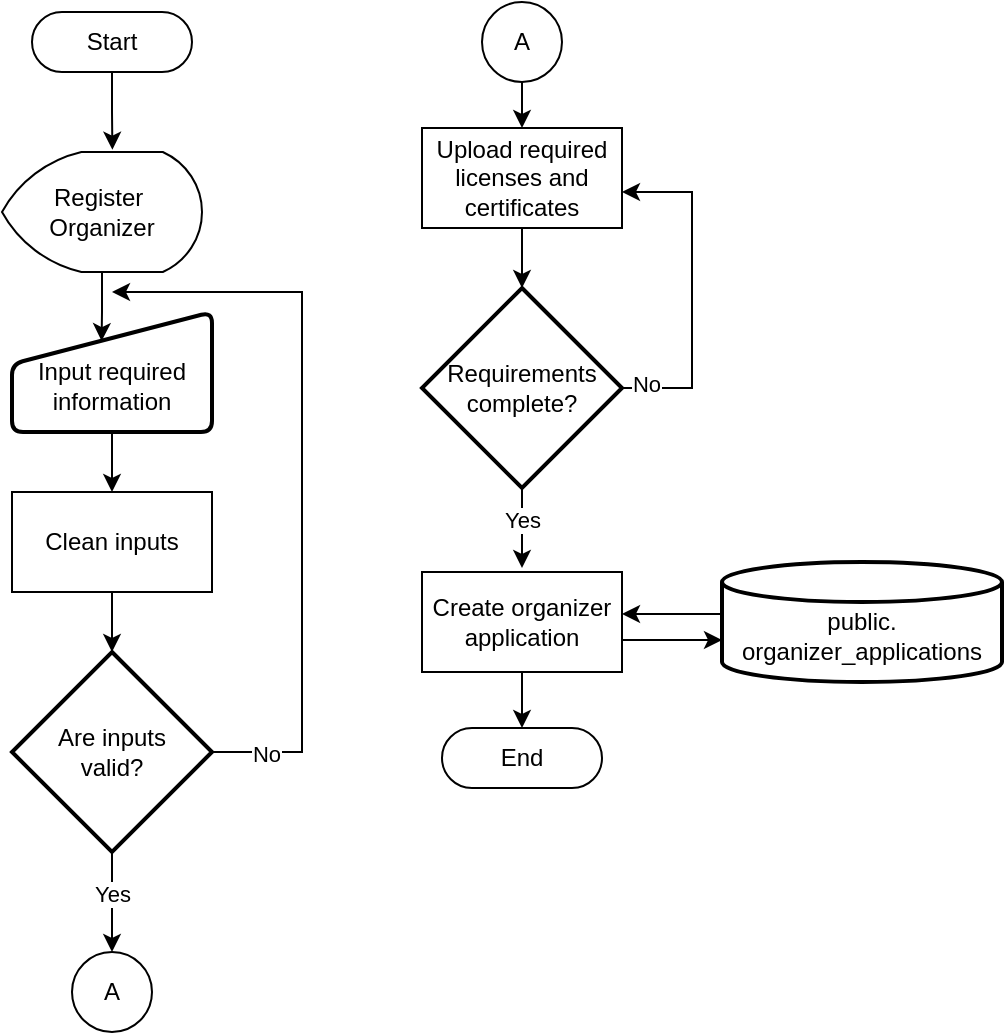 <mxfile version="27.0.5">
  <diagram name="Page-1" id="RVKCvZgy4VuLs7nj0CDS">
    <mxGraphModel dx="1785" dy="626" grid="1" gridSize="10" guides="1" tooltips="1" connect="1" arrows="1" fold="1" page="1" pageScale="1" pageWidth="850" pageHeight="1100" math="0" shadow="0">
      <root>
        <mxCell id="0" />
        <mxCell id="1" parent="0" />
        <mxCell id="heEMUXXf4dQ5ZzVVvzIq-2" value="Start" style="html=1;dashed=0;whiteSpace=wrap;shape=mxgraph.dfd.start" vertex="1" parent="1">
          <mxGeometry x="-555" y="190" width="80" height="30" as="geometry" />
        </mxCell>
        <mxCell id="heEMUXXf4dQ5ZzVVvzIq-3" value="&lt;div&gt;&lt;br&gt;&lt;/div&gt;Input required information" style="html=1;strokeWidth=2;shape=manualInput;whiteSpace=wrap;rounded=1;size=26;arcSize=11;" vertex="1" parent="1">
          <mxGeometry x="-565" y="340" width="100" height="60" as="geometry" />
        </mxCell>
        <mxCell id="heEMUXXf4dQ5ZzVVvzIq-4" value="Register&amp;nbsp;&lt;div&gt;Organizer&lt;/div&gt;" style="strokeWidth=1;html=1;shape=mxgraph.flowchart.display;whiteSpace=wrap;" vertex="1" parent="1">
          <mxGeometry x="-570" y="260" width="100" height="60" as="geometry" />
        </mxCell>
        <mxCell id="heEMUXXf4dQ5ZzVVvzIq-5" style="edgeStyle=orthogonalEdgeStyle;rounded=0;orthogonalLoop=1;jettySize=auto;html=1;entryX=0.552;entryY=-0.019;entryDx=0;entryDy=0;entryPerimeter=0;" edge="1" parent="1" source="heEMUXXf4dQ5ZzVVvzIq-2" target="heEMUXXf4dQ5ZzVVvzIq-4">
          <mxGeometry relative="1" as="geometry" />
        </mxCell>
        <mxCell id="heEMUXXf4dQ5ZzVVvzIq-6" style="edgeStyle=orthogonalEdgeStyle;rounded=0;orthogonalLoop=1;jettySize=auto;html=1;entryX=0.448;entryY=0.242;entryDx=0;entryDy=0;entryPerimeter=0;" edge="1" parent="1" source="heEMUXXf4dQ5ZzVVvzIq-4" target="heEMUXXf4dQ5ZzVVvzIq-3">
          <mxGeometry relative="1" as="geometry" />
        </mxCell>
        <mxCell id="heEMUXXf4dQ5ZzVVvzIq-7" style="edgeStyle=orthogonalEdgeStyle;rounded=0;orthogonalLoop=1;jettySize=auto;html=1;entryX=0.5;entryY=0;entryDx=0;entryDy=0;entryPerimeter=0;" edge="1" parent="1" source="heEMUXXf4dQ5ZzVVvzIq-3">
          <mxGeometry relative="1" as="geometry">
            <mxPoint x="-515" y="430" as="targetPoint" />
          </mxGeometry>
        </mxCell>
        <mxCell id="heEMUXXf4dQ5ZzVVvzIq-8" value="Clean inputs" style="html=1;dashed=0;whiteSpace=wrap;" vertex="1" parent="1">
          <mxGeometry x="-565" y="430" width="100" height="50" as="geometry" />
        </mxCell>
        <mxCell id="heEMUXXf4dQ5ZzVVvzIq-9" style="edgeStyle=orthogonalEdgeStyle;rounded=0;orthogonalLoop=1;jettySize=auto;html=1;" edge="1" parent="1" source="heEMUXXf4dQ5ZzVVvzIq-13">
          <mxGeometry relative="1" as="geometry">
            <mxPoint x="-515" y="330" as="targetPoint" />
            <Array as="points">
              <mxPoint x="-420" y="560" />
              <mxPoint x="-420" y="330" />
            </Array>
          </mxGeometry>
        </mxCell>
        <mxCell id="heEMUXXf4dQ5ZzVVvzIq-10" value="No" style="edgeLabel;html=1;align=center;verticalAlign=middle;resizable=0;points=[];" vertex="1" connectable="0" parent="heEMUXXf4dQ5ZzVVvzIq-9">
          <mxGeometry x="-0.855" y="-1" relative="1" as="geometry">
            <mxPoint as="offset" />
          </mxGeometry>
        </mxCell>
        <mxCell id="heEMUXXf4dQ5ZzVVvzIq-11" style="edgeStyle=orthogonalEdgeStyle;rounded=0;orthogonalLoop=1;jettySize=auto;html=1;entryX=0.5;entryY=0;entryDx=0;entryDy=0;entryPerimeter=0;" edge="1" parent="1" source="heEMUXXf4dQ5ZzVVvzIq-13" target="heEMUXXf4dQ5ZzVVvzIq-24">
          <mxGeometry relative="1" as="geometry">
            <mxPoint x="-515" y="640" as="targetPoint" />
          </mxGeometry>
        </mxCell>
        <mxCell id="heEMUXXf4dQ5ZzVVvzIq-12" value="Yes" style="edgeLabel;html=1;align=center;verticalAlign=middle;resizable=0;points=[];" vertex="1" connectable="0" parent="heEMUXXf4dQ5ZzVVvzIq-11">
          <mxGeometry x="-0.179" relative="1" as="geometry">
            <mxPoint as="offset" />
          </mxGeometry>
        </mxCell>
        <mxCell id="heEMUXXf4dQ5ZzVVvzIq-13" value="Are inputs&lt;div&gt;valid?&lt;/div&gt;" style="strokeWidth=2;html=1;shape=mxgraph.flowchart.decision;whiteSpace=wrap;" vertex="1" parent="1">
          <mxGeometry x="-565" y="510" width="100" height="100" as="geometry" />
        </mxCell>
        <mxCell id="heEMUXXf4dQ5ZzVVvzIq-14" style="edgeStyle=orthogonalEdgeStyle;rounded=0;orthogonalLoop=1;jettySize=auto;html=1;entryX=0.5;entryY=0;entryDx=0;entryDy=0;entryPerimeter=0;" edge="1" parent="1" source="heEMUXXf4dQ5ZzVVvzIq-8" target="heEMUXXf4dQ5ZzVVvzIq-13">
          <mxGeometry relative="1" as="geometry" />
        </mxCell>
        <mxCell id="heEMUXXf4dQ5ZzVVvzIq-15" value="Upload required licenses and certificates" style="html=1;dashed=0;whiteSpace=wrap;" vertex="1" parent="1">
          <mxGeometry x="-360" y="248" width="100" height="50" as="geometry" />
        </mxCell>
        <mxCell id="heEMUXXf4dQ5ZzVVvzIq-16" style="edgeStyle=orthogonalEdgeStyle;rounded=0;orthogonalLoop=1;jettySize=auto;html=1;entryX=0.5;entryY=0;entryDx=0;entryDy=0;" edge="1" parent="1" source="heEMUXXf4dQ5ZzVVvzIq-18">
          <mxGeometry relative="1" as="geometry">
            <mxPoint x="-310" y="468" as="targetPoint" />
          </mxGeometry>
        </mxCell>
        <mxCell id="heEMUXXf4dQ5ZzVVvzIq-17" value="Yes" style="edgeLabel;html=1;align=center;verticalAlign=middle;resizable=0;points=[];" vertex="1" connectable="0" parent="heEMUXXf4dQ5ZzVVvzIq-16">
          <mxGeometry x="-0.218" relative="1" as="geometry">
            <mxPoint as="offset" />
          </mxGeometry>
        </mxCell>
        <mxCell id="heEMUXXf4dQ5ZzVVvzIq-18" value="Requirements complete?" style="strokeWidth=2;html=1;shape=mxgraph.flowchart.decision;whiteSpace=wrap;" vertex="1" parent="1">
          <mxGeometry x="-360" y="328" width="100" height="100" as="geometry" />
        </mxCell>
        <mxCell id="heEMUXXf4dQ5ZzVVvzIq-19" style="edgeStyle=orthogonalEdgeStyle;rounded=0;orthogonalLoop=1;jettySize=auto;html=1;entryX=0.5;entryY=0;entryDx=0;entryDy=0;entryPerimeter=0;" edge="1" parent="1" source="heEMUXXf4dQ5ZzVVvzIq-15" target="heEMUXXf4dQ5ZzVVvzIq-18">
          <mxGeometry relative="1" as="geometry" />
        </mxCell>
        <mxCell id="heEMUXXf4dQ5ZzVVvzIq-20" value="End" style="html=1;dashed=0;whiteSpace=wrap;shape=mxgraph.dfd.start" vertex="1" parent="1">
          <mxGeometry x="-350" y="548" width="80" height="30" as="geometry" />
        </mxCell>
        <mxCell id="heEMUXXf4dQ5ZzVVvzIq-21" style="edgeStyle=orthogonalEdgeStyle;rounded=0;orthogonalLoop=1;jettySize=auto;html=1;entryX=0.5;entryY=0.5;entryDx=0;entryDy=-15;entryPerimeter=0;" edge="1" parent="1" target="heEMUXXf4dQ5ZzVVvzIq-20">
          <mxGeometry relative="1" as="geometry">
            <mxPoint x="-310" y="518" as="sourcePoint" />
          </mxGeometry>
        </mxCell>
        <mxCell id="heEMUXXf4dQ5ZzVVvzIq-22" style="edgeStyle=orthogonalEdgeStyle;rounded=0;orthogonalLoop=1;jettySize=auto;html=1;entryX=1;entryY=0.64;entryDx=0;entryDy=0;entryPerimeter=0;" edge="1" parent="1" source="heEMUXXf4dQ5ZzVVvzIq-18" target="heEMUXXf4dQ5ZzVVvzIq-15">
          <mxGeometry relative="1" as="geometry">
            <Array as="points">
              <mxPoint x="-225" y="378" />
              <mxPoint x="-225" y="280" />
            </Array>
            <mxPoint x="-250" y="280" as="targetPoint" />
          </mxGeometry>
        </mxCell>
        <mxCell id="heEMUXXf4dQ5ZzVVvzIq-23" value="No" style="edgeLabel;html=1;align=center;verticalAlign=middle;resizable=0;points=[];" vertex="1" connectable="0" parent="heEMUXXf4dQ5ZzVVvzIq-22">
          <mxGeometry x="-0.856" y="2" relative="1" as="geometry">
            <mxPoint as="offset" />
          </mxGeometry>
        </mxCell>
        <mxCell id="heEMUXXf4dQ5ZzVVvzIq-24" value="" style="verticalLabelPosition=bottom;verticalAlign=top;html=1;shape=mxgraph.flowchart.on-page_reference;" vertex="1" parent="1">
          <mxGeometry x="-535" y="660" width="40" height="40" as="geometry" />
        </mxCell>
        <mxCell id="heEMUXXf4dQ5ZzVVvzIq-25" value="A" style="text;html=1;align=center;verticalAlign=middle;whiteSpace=wrap;rounded=0;" vertex="1" parent="1">
          <mxGeometry x="-530" y="667.5" width="30" height="25" as="geometry" />
        </mxCell>
        <mxCell id="heEMUXXf4dQ5ZzVVvzIq-26" style="edgeStyle=orthogonalEdgeStyle;rounded=0;orthogonalLoop=1;jettySize=auto;html=1;" edge="1" parent="1" source="heEMUXXf4dQ5ZzVVvzIq-27" target="heEMUXXf4dQ5ZzVVvzIq-15">
          <mxGeometry relative="1" as="geometry" />
        </mxCell>
        <mxCell id="heEMUXXf4dQ5ZzVVvzIq-27" value="" style="verticalLabelPosition=bottom;verticalAlign=top;html=1;shape=mxgraph.flowchart.on-page_reference;" vertex="1" parent="1">
          <mxGeometry x="-330" y="185" width="40" height="40" as="geometry" />
        </mxCell>
        <mxCell id="heEMUXXf4dQ5ZzVVvzIq-28" value="A" style="text;html=1;align=center;verticalAlign=middle;whiteSpace=wrap;rounded=0;" vertex="1" parent="1">
          <mxGeometry x="-325" y="192.5" width="30" height="25" as="geometry" />
        </mxCell>
        <mxCell id="heEMUXXf4dQ5ZzVVvzIq-29" value="Create organizer application" style="html=1;dashed=0;whiteSpace=wrap;" vertex="1" parent="1">
          <mxGeometry x="-360" y="470" width="100" height="50" as="geometry" />
        </mxCell>
        <mxCell id="heEMUXXf4dQ5ZzVVvzIq-30" style="edgeStyle=orthogonalEdgeStyle;rounded=0;orthogonalLoop=1;jettySize=auto;html=1;entryX=1;entryY=0.5;entryDx=0;entryDy=0;" edge="1" parent="1">
          <mxGeometry relative="1" as="geometry">
            <mxPoint x="-210" y="491" as="sourcePoint" />
            <mxPoint x="-260.0" y="491" as="targetPoint" />
          </mxGeometry>
        </mxCell>
        <mxCell id="heEMUXXf4dQ5ZzVVvzIq-31" value="&lt;div&gt;&lt;br&gt;&lt;/div&gt;&lt;div&gt;public.&lt;/div&gt;&lt;div&gt;organizer_applications&lt;/div&gt;" style="strokeWidth=2;html=1;shape=mxgraph.flowchart.database;whiteSpace=wrap;" vertex="1" parent="1">
          <mxGeometry x="-210" y="465" width="140" height="60" as="geometry" />
        </mxCell>
        <mxCell id="heEMUXXf4dQ5ZzVVvzIq-32" style="edgeStyle=orthogonalEdgeStyle;rounded=0;orthogonalLoop=1;jettySize=auto;html=1;entryX=0;entryY=0.5;entryDx=0;entryDy=0;entryPerimeter=0;" edge="1" parent="1">
          <mxGeometry relative="1" as="geometry">
            <mxPoint x="-260.0" y="504" as="sourcePoint" />
            <mxPoint x="-210" y="504" as="targetPoint" />
          </mxGeometry>
        </mxCell>
      </root>
    </mxGraphModel>
  </diagram>
</mxfile>
